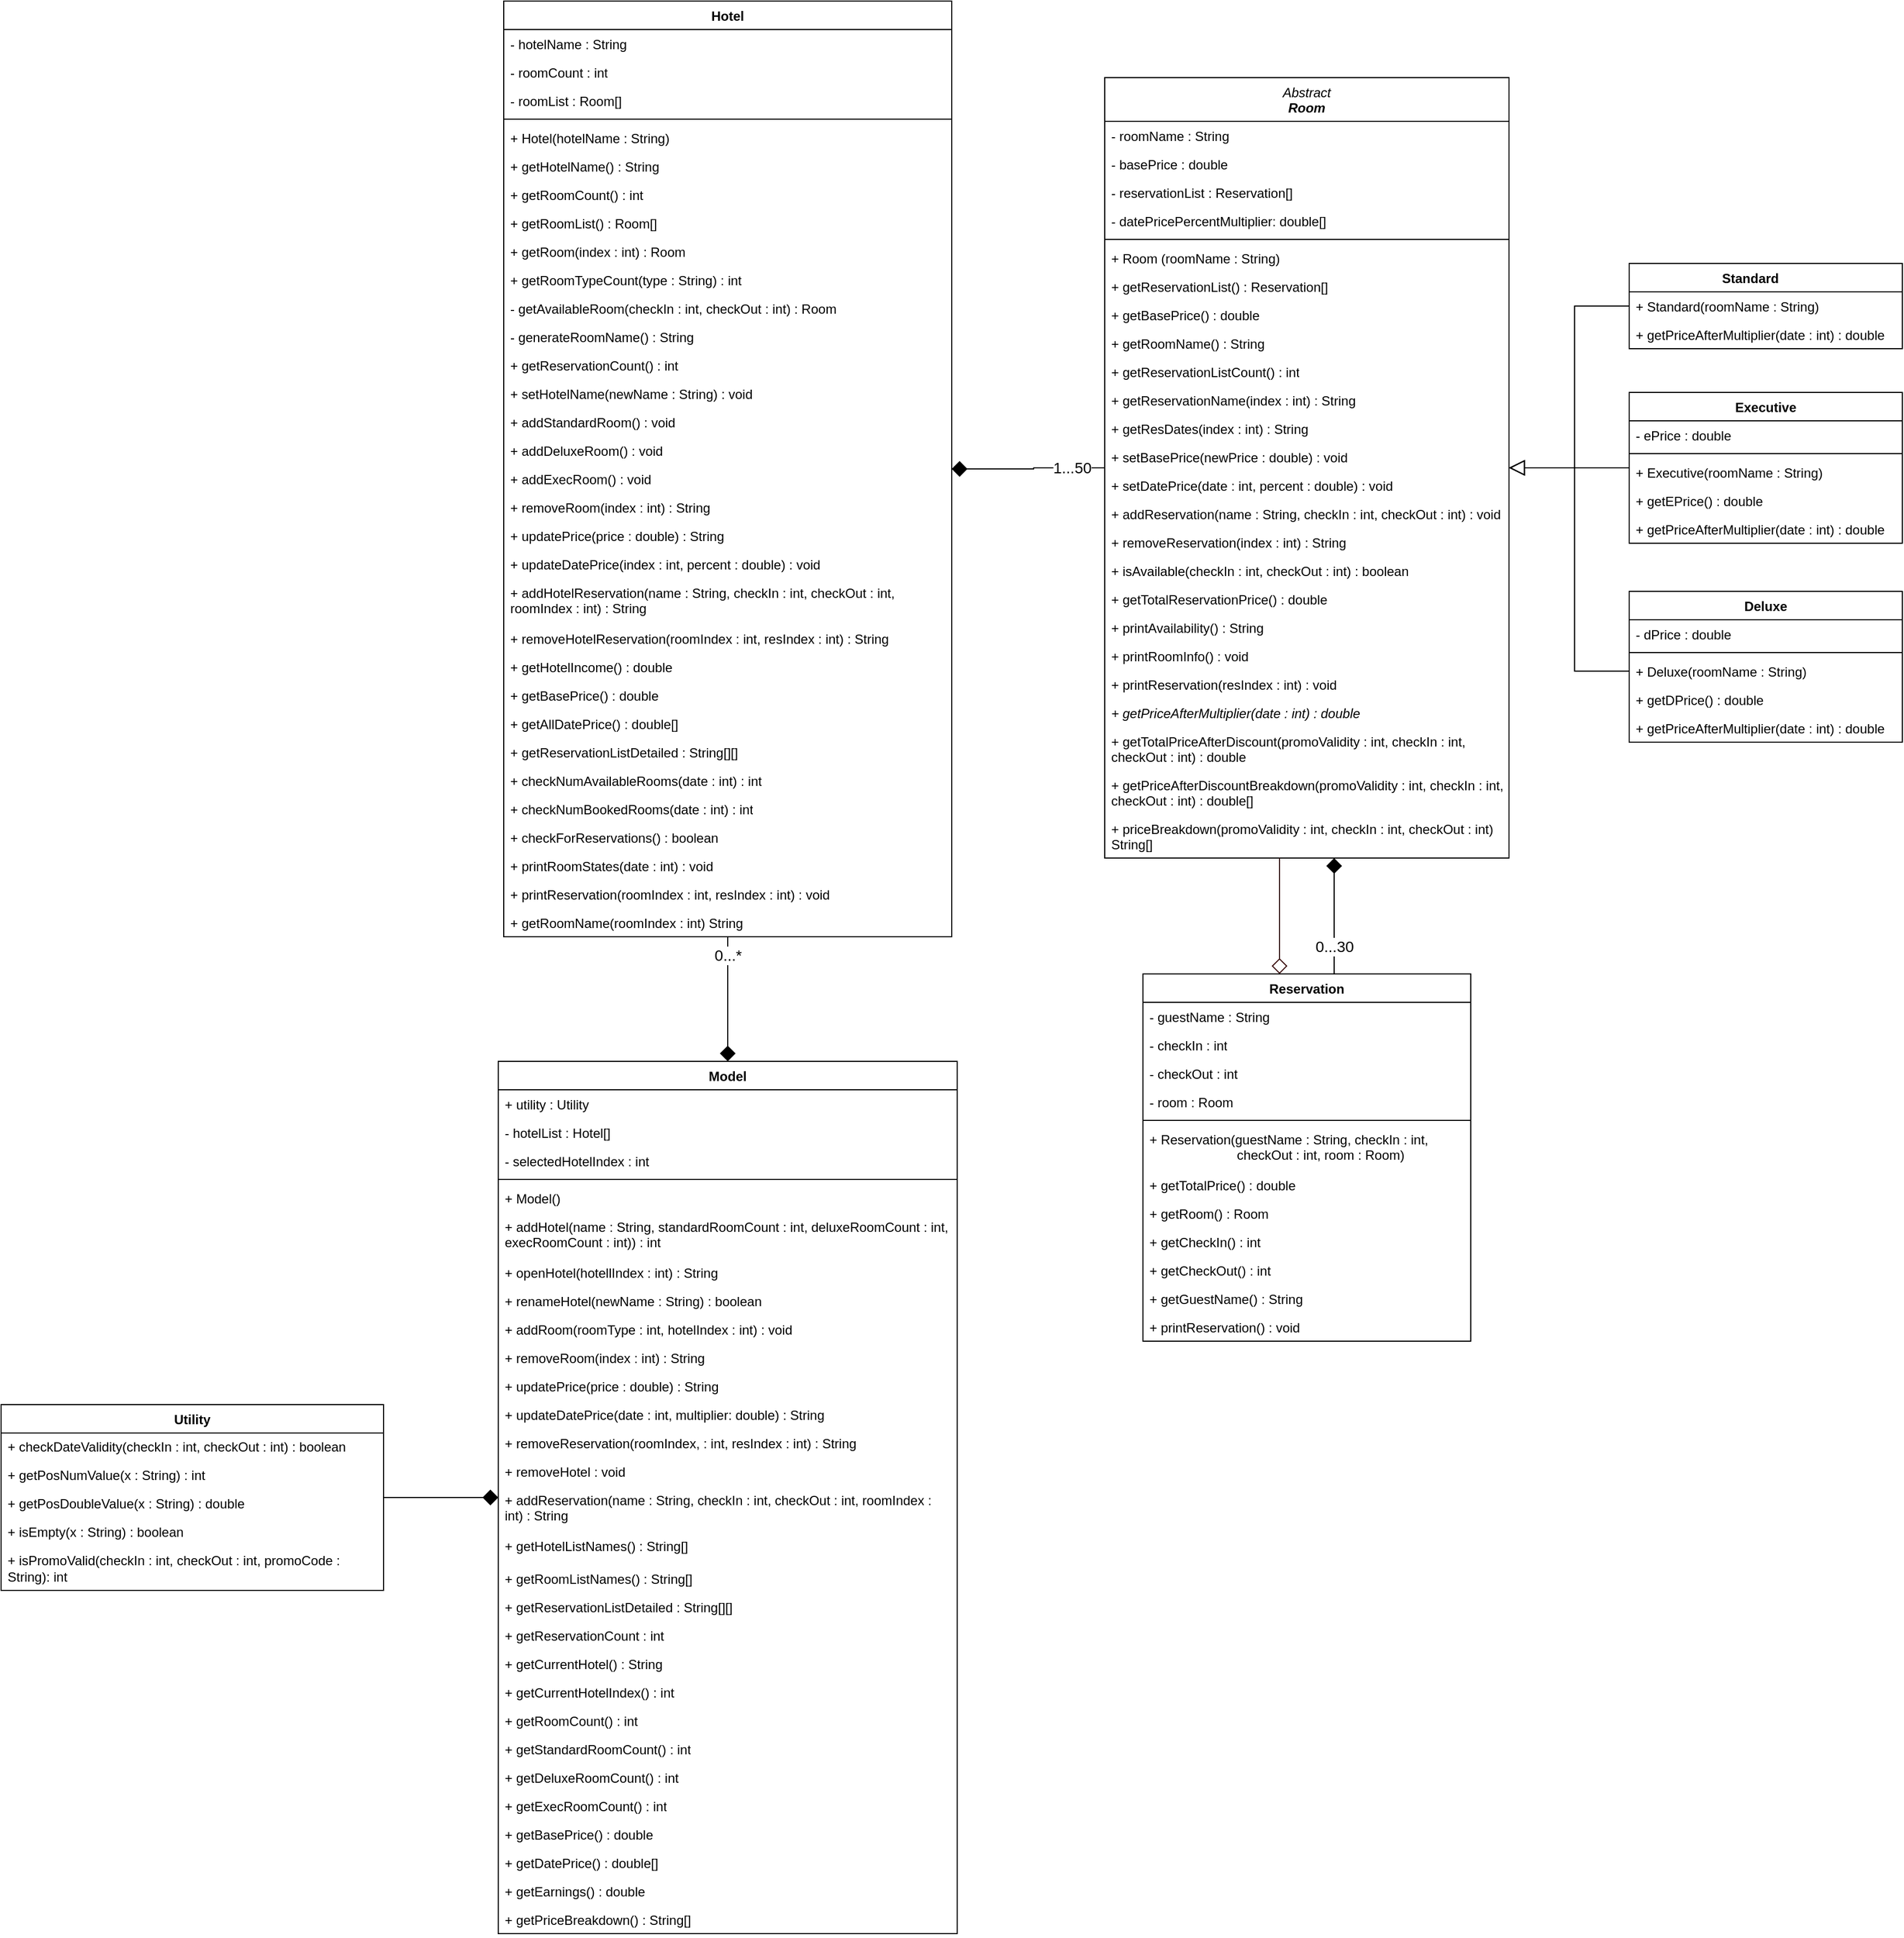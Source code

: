 <mxfile version="22.1.22" type="embed">
  <diagram name="Page-1" id="lG7f22FLk9Xlwk2KeOJr">
    <mxGraphModel dx="1558" dy="1702" grid="1" gridSize="10" guides="1" tooltips="1" connect="1" arrows="1" fold="1" page="1" pageScale="1" pageWidth="850" pageHeight="1100" math="0" shadow="0">
      <root>
        <mxCell id="0" />
        <mxCell id="1" parent="0" />
        <mxCell id="2HBBfhr4wG3bcPm-CY34-5" value="Hotel" style="swimlane;fontStyle=1;align=center;verticalAlign=top;childLayout=stackLayout;horizontal=1;startSize=26;horizontalStack=0;resizeParent=1;resizeParentMax=0;resizeLast=0;collapsible=1;marginBottom=0;whiteSpace=wrap;html=1;" parent="1" vertex="1">
          <mxGeometry x="380" y="-390" width="410" height="856" as="geometry" />
        </mxCell>
        <mxCell id="2HBBfhr4wG3bcPm-CY34-6" value="- hotelName : String" style="text;strokeColor=none;fillColor=none;align=left;verticalAlign=top;spacingLeft=4;spacingRight=4;overflow=hidden;rotatable=0;points=[[0,0.5],[1,0.5]];portConstraint=eastwest;whiteSpace=wrap;html=1;" parent="2HBBfhr4wG3bcPm-CY34-5" vertex="1">
          <mxGeometry y="26" width="410" height="26" as="geometry" />
        </mxCell>
        <mxCell id="2HBBfhr4wG3bcPm-CY34-17" value="- roomCount : int" style="text;strokeColor=none;fillColor=none;align=left;verticalAlign=top;spacingLeft=4;spacingRight=4;overflow=hidden;rotatable=0;points=[[0,0.5],[1,0.5]];portConstraint=eastwest;whiteSpace=wrap;html=1;" parent="2HBBfhr4wG3bcPm-CY34-5" vertex="1">
          <mxGeometry y="52" width="410" height="26" as="geometry" />
        </mxCell>
        <mxCell id="2HBBfhr4wG3bcPm-CY34-18" value="- roomList : Room[]" style="text;strokeColor=none;fillColor=none;align=left;verticalAlign=top;spacingLeft=4;spacingRight=4;overflow=hidden;rotatable=0;points=[[0,0.5],[1,0.5]];portConstraint=eastwest;whiteSpace=wrap;html=1;" parent="2HBBfhr4wG3bcPm-CY34-5" vertex="1">
          <mxGeometry y="78" width="410" height="26" as="geometry" />
        </mxCell>
        <mxCell id="2HBBfhr4wG3bcPm-CY34-7" value="" style="line;strokeWidth=1;fillColor=none;align=left;verticalAlign=middle;spacingTop=-1;spacingLeft=3;spacingRight=3;rotatable=0;labelPosition=right;points=[];portConstraint=eastwest;strokeColor=inherit;" parent="2HBBfhr4wG3bcPm-CY34-5" vertex="1">
          <mxGeometry y="104" width="410" height="8" as="geometry" />
        </mxCell>
        <mxCell id="2HBBfhr4wG3bcPm-CY34-8" value="+ Hotel(hotelName : String)" style="text;strokeColor=none;fillColor=none;align=left;verticalAlign=top;spacingLeft=4;spacingRight=4;overflow=hidden;rotatable=0;points=[[0,0.5],[1,0.5]];portConstraint=eastwest;whiteSpace=wrap;html=1;" parent="2HBBfhr4wG3bcPm-CY34-5" vertex="1">
          <mxGeometry y="112" width="410" height="26" as="geometry" />
        </mxCell>
        <mxCell id="JsJBVK1YsnGQk9IBYKkB-1" value="+ getHotelName() : String" style="text;strokeColor=none;fillColor=none;align=left;verticalAlign=top;spacingLeft=4;spacingRight=4;overflow=hidden;rotatable=0;points=[[0,0.5],[1,0.5]];portConstraint=eastwest;whiteSpace=wrap;html=1;" parent="2HBBfhr4wG3bcPm-CY34-5" vertex="1">
          <mxGeometry y="138" width="410" height="26" as="geometry" />
        </mxCell>
        <mxCell id="JsJBVK1YsnGQk9IBYKkB-2" value="+ getRoomCount() : int" style="text;strokeColor=none;fillColor=none;align=left;verticalAlign=top;spacingLeft=4;spacingRight=4;overflow=hidden;rotatable=0;points=[[0,0.5],[1,0.5]];portConstraint=eastwest;whiteSpace=wrap;html=1;" parent="2HBBfhr4wG3bcPm-CY34-5" vertex="1">
          <mxGeometry y="164" width="410" height="26" as="geometry" />
        </mxCell>
        <mxCell id="2HBBfhr4wG3bcPm-CY34-30" value="+ getRoomList() : Room[]" style="text;strokeColor=none;fillColor=none;align=left;verticalAlign=top;spacingLeft=4;spacingRight=4;overflow=hidden;rotatable=0;points=[[0,0.5],[1,0.5]];portConstraint=eastwest;whiteSpace=wrap;html=1;" parent="2HBBfhr4wG3bcPm-CY34-5" vertex="1">
          <mxGeometry y="190" width="410" height="26" as="geometry" />
        </mxCell>
        <mxCell id="9iPshDuST0ca5J5lt2yr-4" value="+ getRoom(index : int) : Room" style="text;strokeColor=none;fillColor=none;align=left;verticalAlign=top;spacingLeft=4;spacingRight=4;overflow=hidden;rotatable=0;points=[[0,0.5],[1,0.5]];portConstraint=eastwest;whiteSpace=wrap;html=1;" parent="2HBBfhr4wG3bcPm-CY34-5" vertex="1">
          <mxGeometry y="216" width="410" height="26" as="geometry" />
        </mxCell>
        <mxCell id="26" value="+ getRoomTypeCount(type : String) : int" style="text;strokeColor=none;fillColor=none;align=left;verticalAlign=top;spacingLeft=4;spacingRight=4;overflow=hidden;rotatable=0;points=[[0,0.5],[1,0.5]];portConstraint=eastwest;whiteSpace=wrap;html=1;" parent="2HBBfhr4wG3bcPm-CY34-5" vertex="1">
          <mxGeometry y="242" width="410" height="26" as="geometry" />
        </mxCell>
        <mxCell id="2HBBfhr4wG3bcPm-CY34-31" value="- getAvailableRoom(checkIn : int, checkOut : int) : Room" style="text;strokeColor=none;fillColor=none;align=left;verticalAlign=top;spacingLeft=4;spacingRight=4;overflow=hidden;rotatable=0;points=[[0,0.5],[1,0.5]];portConstraint=eastwest;whiteSpace=wrap;html=1;" parent="2HBBfhr4wG3bcPm-CY34-5" vertex="1">
          <mxGeometry y="268" width="410" height="26" as="geometry" />
        </mxCell>
        <mxCell id="2HBBfhr4wG3bcPm-CY34-33" value="- generateRoomName() : String" style="text;strokeColor=none;fillColor=none;align=left;verticalAlign=top;spacingLeft=4;spacingRight=4;overflow=hidden;rotatable=0;points=[[0,0.5],[1,0.5]];portConstraint=eastwest;whiteSpace=wrap;html=1;" parent="2HBBfhr4wG3bcPm-CY34-5" vertex="1">
          <mxGeometry y="294" width="410" height="26" as="geometry" />
        </mxCell>
        <mxCell id="ULJOb6nRtSOMcxx0HXR_-1" value="+ getReservationCount() : int" style="text;strokeColor=none;fillColor=none;align=left;verticalAlign=top;spacingLeft=4;spacingRight=4;overflow=hidden;rotatable=0;points=[[0,0.5],[1,0.5]];portConstraint=eastwest;whiteSpace=wrap;html=1;" parent="2HBBfhr4wG3bcPm-CY34-5" vertex="1">
          <mxGeometry y="320" width="410" height="26" as="geometry" />
        </mxCell>
        <mxCell id="2HBBfhr4wG3bcPm-CY34-32" value="+ setHotelName(newName : String) : void" style="text;strokeColor=none;fillColor=none;align=left;verticalAlign=top;spacingLeft=4;spacingRight=4;overflow=hidden;rotatable=0;points=[[0,0.5],[1,0.5]];portConstraint=eastwest;whiteSpace=wrap;html=1;" parent="2HBBfhr4wG3bcPm-CY34-5" vertex="1">
          <mxGeometry y="346" width="410" height="26" as="geometry" />
        </mxCell>
        <mxCell id="2HBBfhr4wG3bcPm-CY34-34" value="+ addStandardRoom() : void" style="text;strokeColor=none;fillColor=none;align=left;verticalAlign=top;spacingLeft=4;spacingRight=4;overflow=hidden;rotatable=0;points=[[0,0.5],[1,0.5]];portConstraint=eastwest;whiteSpace=wrap;html=1;" parent="2HBBfhr4wG3bcPm-CY34-5" vertex="1">
          <mxGeometry y="372" width="410" height="26" as="geometry" />
        </mxCell>
        <mxCell id="27" value="+ addDeluxeRoom() : void" style="text;strokeColor=none;fillColor=none;align=left;verticalAlign=top;spacingLeft=4;spacingRight=4;overflow=hidden;rotatable=0;points=[[0,0.5],[1,0.5]];portConstraint=eastwest;whiteSpace=wrap;html=1;" parent="2HBBfhr4wG3bcPm-CY34-5" vertex="1">
          <mxGeometry y="398" width="410" height="26" as="geometry" />
        </mxCell>
        <mxCell id="28" value="+ addExecRoom() : void" style="text;strokeColor=none;fillColor=none;align=left;verticalAlign=top;spacingLeft=4;spacingRight=4;overflow=hidden;rotatable=0;points=[[0,0.5],[1,0.5]];portConstraint=eastwest;whiteSpace=wrap;html=1;" parent="2HBBfhr4wG3bcPm-CY34-5" vertex="1">
          <mxGeometry y="424" width="410" height="26" as="geometry" />
        </mxCell>
        <mxCell id="2HBBfhr4wG3bcPm-CY34-35" value="+ removeRoom(index : int) : String" style="text;strokeColor=none;fillColor=none;align=left;verticalAlign=top;spacingLeft=4;spacingRight=4;overflow=hidden;rotatable=0;points=[[0,0.5],[1,0.5]];portConstraint=eastwest;whiteSpace=wrap;html=1;" parent="2HBBfhr4wG3bcPm-CY34-5" vertex="1">
          <mxGeometry y="450" width="410" height="26" as="geometry" />
        </mxCell>
        <mxCell id="lJXXUv9u6FrVgkNnh15e-7" value="+ updatePrice(price : double) : String" style="text;strokeColor=none;fillColor=none;align=left;verticalAlign=top;spacingLeft=4;spacingRight=4;overflow=hidden;rotatable=0;points=[[0,0.5],[1,0.5]];portConstraint=eastwest;whiteSpace=wrap;html=1;" parent="2HBBfhr4wG3bcPm-CY34-5" vertex="1">
          <mxGeometry y="476" width="410" height="26" as="geometry" />
        </mxCell>
        <mxCell id="29" value="+ updateDatePrice(index : int, percent : double) : void" style="text;strokeColor=none;fillColor=none;align=left;verticalAlign=top;spacingLeft=4;spacingRight=4;overflow=hidden;rotatable=0;points=[[0,0.5],[1,0.5]];portConstraint=eastwest;whiteSpace=wrap;html=1;" parent="2HBBfhr4wG3bcPm-CY34-5" vertex="1">
          <mxGeometry y="502" width="410" height="26" as="geometry" />
        </mxCell>
        <mxCell id="Kbfjt-3d8BVzlB8PTGj7-4" value="+ addHotelReservation(name : String, checkIn : int, checkOut : int, roomIndex : int) : String" style="text;strokeColor=none;fillColor=none;align=left;verticalAlign=top;spacingLeft=4;spacingRight=4;overflow=hidden;rotatable=0;points=[[0,0.5],[1,0.5]];portConstraint=eastwest;whiteSpace=wrap;html=1;" parent="2HBBfhr4wG3bcPm-CY34-5" vertex="1">
          <mxGeometry y="528" width="410" height="42" as="geometry" />
        </mxCell>
        <mxCell id="Kbfjt-3d8BVzlB8PTGj7-5" value="+ removeHotelReservation(roomIndex : int, resIndex : int) : String" style="text;strokeColor=none;fillColor=none;align=left;verticalAlign=top;spacingLeft=4;spacingRight=4;overflow=hidden;rotatable=0;points=[[0,0.5],[1,0.5]];portConstraint=eastwest;whiteSpace=wrap;html=1;" parent="2HBBfhr4wG3bcPm-CY34-5" vertex="1">
          <mxGeometry y="570" width="410" height="26" as="geometry" />
        </mxCell>
        <mxCell id="lJXXUv9u6FrVgkNnh15e-8" value="+ getHotelIncome() : double" style="text;strokeColor=none;fillColor=none;align=left;verticalAlign=top;spacingLeft=4;spacingRight=4;overflow=hidden;rotatable=0;points=[[0,0.5],[1,0.5]];portConstraint=eastwest;whiteSpace=wrap;html=1;" parent="2HBBfhr4wG3bcPm-CY34-5" vertex="1">
          <mxGeometry y="596" width="410" height="26" as="geometry" />
        </mxCell>
        <mxCell id="34" value="+ getBasePrice() : double" style="text;strokeColor=none;fillColor=none;align=left;verticalAlign=top;spacingLeft=4;spacingRight=4;overflow=hidden;rotatable=0;points=[[0,0.5],[1,0.5]];portConstraint=eastwest;whiteSpace=wrap;html=1;" parent="2HBBfhr4wG3bcPm-CY34-5" vertex="1">
          <mxGeometry y="622" width="410" height="26" as="geometry" />
        </mxCell>
        <mxCell id="35" value="+ getAllDatePrice() : double[]" style="text;strokeColor=none;fillColor=none;align=left;verticalAlign=top;spacingLeft=4;spacingRight=4;overflow=hidden;rotatable=0;points=[[0,0.5],[1,0.5]];portConstraint=eastwest;whiteSpace=wrap;html=1;" parent="2HBBfhr4wG3bcPm-CY34-5" vertex="1">
          <mxGeometry y="648" width="410" height="26" as="geometry" />
        </mxCell>
        <mxCell id="33" value="+ getReservationListDetailed : String[][]" style="text;strokeColor=none;fillColor=none;align=left;verticalAlign=top;spacingLeft=4;spacingRight=4;overflow=hidden;rotatable=0;points=[[0,0.5],[1,0.5]];portConstraint=eastwest;whiteSpace=wrap;html=1;" parent="2HBBfhr4wG3bcPm-CY34-5" vertex="1">
          <mxGeometry y="674" width="410" height="26" as="geometry" />
        </mxCell>
        <mxCell id="lJXXUv9u6FrVgkNnh15e-9" value="+ checkNumAvailableRooms(date : int) : int" style="text;strokeColor=none;fillColor=none;align=left;verticalAlign=top;spacingLeft=4;spacingRight=4;overflow=hidden;rotatable=0;points=[[0,0.5],[1,0.5]];portConstraint=eastwest;whiteSpace=wrap;html=1;" parent="2HBBfhr4wG3bcPm-CY34-5" vertex="1">
          <mxGeometry y="700" width="410" height="26" as="geometry" />
        </mxCell>
        <mxCell id="lJXXUv9u6FrVgkNnh15e-10" value="+ checkNumBookedRooms(date : int) : int" style="text;strokeColor=none;fillColor=none;align=left;verticalAlign=top;spacingLeft=4;spacingRight=4;overflow=hidden;rotatable=0;points=[[0,0.5],[1,0.5]];portConstraint=eastwest;whiteSpace=wrap;html=1;" parent="2HBBfhr4wG3bcPm-CY34-5" vertex="1">
          <mxGeometry y="726" width="410" height="26" as="geometry" />
        </mxCell>
        <mxCell id="9iPshDuST0ca5J5lt2yr-5" value="+ checkForReservations() : boolean" style="text;strokeColor=none;fillColor=none;align=left;verticalAlign=top;spacingLeft=4;spacingRight=4;overflow=hidden;rotatable=0;points=[[0,0.5],[1,0.5]];portConstraint=eastwest;whiteSpace=wrap;html=1;" parent="2HBBfhr4wG3bcPm-CY34-5" vertex="1">
          <mxGeometry y="752" width="410" height="26" as="geometry" />
        </mxCell>
        <mxCell id="9iPshDuST0ca5J5lt2yr-6" value="+ printRoomStates(date : int) : void" style="text;strokeColor=none;fillColor=none;align=left;verticalAlign=top;spacingLeft=4;spacingRight=4;overflow=hidden;rotatable=0;points=[[0,0.5],[1,0.5]];portConstraint=eastwest;whiteSpace=wrap;html=1;" parent="2HBBfhr4wG3bcPm-CY34-5" vertex="1">
          <mxGeometry y="778" width="410" height="26" as="geometry" />
        </mxCell>
        <mxCell id="9iPshDuST0ca5J5lt2yr-7" value="+ printReservation(roomIndex : int, resIndex : int) : void" style="text;strokeColor=none;fillColor=none;align=left;verticalAlign=top;spacingLeft=4;spacingRight=4;overflow=hidden;rotatable=0;points=[[0,0.5],[1,0.5]];portConstraint=eastwest;whiteSpace=wrap;html=1;" parent="2HBBfhr4wG3bcPm-CY34-5" vertex="1">
          <mxGeometry y="804" width="410" height="26" as="geometry" />
        </mxCell>
        <mxCell id="36" value="+ getRoomName(roomIndex : int) String" style="text;strokeColor=none;fillColor=none;align=left;verticalAlign=top;spacingLeft=4;spacingRight=4;overflow=hidden;rotatable=0;points=[[0,0.5],[1,0.5]];portConstraint=eastwest;whiteSpace=wrap;html=1;" parent="2HBBfhr4wG3bcPm-CY34-5" vertex="1">
          <mxGeometry y="830" width="410" height="26" as="geometry" />
        </mxCell>
        <mxCell id="2HBBfhr4wG3bcPm-CY34-9" value="&lt;i&gt;&lt;span style=&quot;font-weight: normal;&quot;&gt;Abstract&lt;/span&gt;&lt;br&gt;Room&lt;/i&gt;" style="swimlane;fontStyle=1;align=center;verticalAlign=top;childLayout=stackLayout;horizontal=1;startSize=40;horizontalStack=0;resizeParent=1;resizeParentMax=0;resizeLast=0;collapsible=1;marginBottom=0;whiteSpace=wrap;html=1;" parent="1" vertex="1">
          <mxGeometry x="930" y="-320" width="370" height="714" as="geometry" />
        </mxCell>
        <mxCell id="2HBBfhr4wG3bcPm-CY34-10" value="- roomName : String" style="text;strokeColor=none;fillColor=none;align=left;verticalAlign=top;spacingLeft=4;spacingRight=4;overflow=hidden;rotatable=0;points=[[0,0.5],[1,0.5]];portConstraint=eastwest;whiteSpace=wrap;html=1;" parent="2HBBfhr4wG3bcPm-CY34-9" vertex="1">
          <mxGeometry y="40" width="370" height="26" as="geometry" />
        </mxCell>
        <mxCell id="lJXXUv9u6FrVgkNnh15e-1" value="- basePrice : double" style="text;strokeColor=none;fillColor=none;align=left;verticalAlign=top;spacingLeft=4;spacingRight=4;overflow=hidden;rotatable=0;points=[[0,0.5],[1,0.5]];portConstraint=eastwest;whiteSpace=wrap;html=1;" parent="2HBBfhr4wG3bcPm-CY34-9" vertex="1">
          <mxGeometry y="66" width="370" height="26" as="geometry" />
        </mxCell>
        <mxCell id="2HBBfhr4wG3bcPm-CY34-20" value="- reservationList : Reservation[]" style="text;strokeColor=none;fillColor=none;align=left;verticalAlign=top;spacingLeft=4;spacingRight=4;overflow=hidden;rotatable=0;points=[[0,0.5],[1,0.5]];portConstraint=eastwest;whiteSpace=wrap;html=1;" parent="2HBBfhr4wG3bcPm-CY34-9" vertex="1">
          <mxGeometry y="92" width="370" height="26" as="geometry" />
        </mxCell>
        <mxCell id="37" value="- datePricePercentMultiplier: double[]" style="text;strokeColor=none;fillColor=none;align=left;verticalAlign=top;spacingLeft=4;spacingRight=4;overflow=hidden;rotatable=0;points=[[0,0.5],[1,0.5]];portConstraint=eastwest;whiteSpace=wrap;html=1;" parent="2HBBfhr4wG3bcPm-CY34-9" vertex="1">
          <mxGeometry y="118" width="370" height="26" as="geometry" />
        </mxCell>
        <mxCell id="2HBBfhr4wG3bcPm-CY34-11" value="" style="line;strokeWidth=1;fillColor=none;align=left;verticalAlign=middle;spacingTop=-1;spacingLeft=3;spacingRight=3;rotatable=0;labelPosition=right;points=[];portConstraint=eastwest;strokeColor=inherit;" parent="2HBBfhr4wG3bcPm-CY34-9" vertex="1">
          <mxGeometry y="144" width="370" height="8" as="geometry" />
        </mxCell>
        <mxCell id="2HBBfhr4wG3bcPm-CY34-42" value="+ Room (roomName : String)" style="text;strokeColor=none;fillColor=none;align=left;verticalAlign=top;spacingLeft=4;spacingRight=4;overflow=hidden;rotatable=0;points=[[0,0.5],[1,0.5]];portConstraint=eastwest;whiteSpace=wrap;html=1;" parent="2HBBfhr4wG3bcPm-CY34-9" vertex="1">
          <mxGeometry y="152" width="370" height="26" as="geometry" />
        </mxCell>
        <mxCell id="2HBBfhr4wG3bcPm-CY34-12" value="+ getReservationList() : Reservation[]" style="text;strokeColor=none;fillColor=none;align=left;verticalAlign=top;spacingLeft=4;spacingRight=4;overflow=hidden;rotatable=0;points=[[0,0.5],[1,0.5]];portConstraint=eastwest;whiteSpace=wrap;html=1;" parent="2HBBfhr4wG3bcPm-CY34-9" vertex="1">
          <mxGeometry y="178" width="370" height="26" as="geometry" />
        </mxCell>
        <mxCell id="2HBBfhr4wG3bcPm-CY34-41" value="+ getBasePrice() : double" style="text;strokeColor=none;fillColor=none;align=left;verticalAlign=top;spacingLeft=4;spacingRight=4;overflow=hidden;rotatable=0;points=[[0,0.5],[1,0.5]];portConstraint=eastwest;whiteSpace=wrap;html=1;" parent="2HBBfhr4wG3bcPm-CY34-9" vertex="1">
          <mxGeometry y="204" width="370" height="26" as="geometry" />
        </mxCell>
        <mxCell id="2HBBfhr4wG3bcPm-CY34-43" value="+ getRoomName() : String" style="text;strokeColor=none;fillColor=none;align=left;verticalAlign=top;spacingLeft=4;spacingRight=4;overflow=hidden;rotatable=0;points=[[0,0.5],[1,0.5]];portConstraint=eastwest;whiteSpace=wrap;html=1;" parent="2HBBfhr4wG3bcPm-CY34-9" vertex="1">
          <mxGeometry y="230" width="370" height="26" as="geometry" />
        </mxCell>
        <mxCell id="9iPshDuST0ca5J5lt2yr-8" value="+ getReservationListCount() : int" style="text;strokeColor=none;fillColor=none;align=left;verticalAlign=top;spacingLeft=4;spacingRight=4;overflow=hidden;rotatable=0;points=[[0,0.5],[1,0.5]];portConstraint=eastwest;whiteSpace=wrap;html=1;" parent="2HBBfhr4wG3bcPm-CY34-9" vertex="1">
          <mxGeometry y="256" width="370" height="26" as="geometry" />
        </mxCell>
        <mxCell id="38" value="+ getReservationName(index : int) : String" style="text;strokeColor=none;fillColor=none;align=left;verticalAlign=top;spacingLeft=4;spacingRight=4;overflow=hidden;rotatable=0;points=[[0,0.5],[1,0.5]];portConstraint=eastwest;whiteSpace=wrap;html=1;" parent="2HBBfhr4wG3bcPm-CY34-9" vertex="1">
          <mxGeometry y="282" width="370" height="26" as="geometry" />
        </mxCell>
        <mxCell id="39" value="+ getResDates(index : int) : String" style="text;strokeColor=none;fillColor=none;align=left;verticalAlign=top;spacingLeft=4;spacingRight=4;overflow=hidden;rotatable=0;points=[[0,0.5],[1,0.5]];portConstraint=eastwest;whiteSpace=wrap;html=1;" parent="2HBBfhr4wG3bcPm-CY34-9" vertex="1">
          <mxGeometry y="308" width="370" height="26" as="geometry" />
        </mxCell>
        <mxCell id="2HBBfhr4wG3bcPm-CY34-44" value="+ setBasePrice(newPrice : double) : void" style="text;strokeColor=none;fillColor=none;align=left;verticalAlign=top;spacingLeft=4;spacingRight=4;overflow=hidden;rotatable=0;points=[[0,0.5],[1,0.5]];portConstraint=eastwest;whiteSpace=wrap;html=1;" parent="2HBBfhr4wG3bcPm-CY34-9" vertex="1">
          <mxGeometry y="334" width="370" height="26" as="geometry" />
        </mxCell>
        <mxCell id="40" value="+ setDatePrice(date : int, percent : double) : void" style="text;strokeColor=none;fillColor=none;align=left;verticalAlign=top;spacingLeft=4;spacingRight=4;overflow=hidden;rotatable=0;points=[[0,0.5],[1,0.5]];portConstraint=eastwest;whiteSpace=wrap;html=1;" parent="2HBBfhr4wG3bcPm-CY34-9" vertex="1">
          <mxGeometry y="360" width="370" height="26" as="geometry" />
        </mxCell>
        <mxCell id="2HBBfhr4wG3bcPm-CY34-45" value="+ addReservation(name : String, checkIn : int, checkOut : int) : void" style="text;strokeColor=none;fillColor=none;align=left;verticalAlign=top;spacingLeft=4;spacingRight=4;overflow=hidden;rotatable=0;points=[[0,0.5],[1,0.5]];portConstraint=eastwest;whiteSpace=wrap;html=1;" parent="2HBBfhr4wG3bcPm-CY34-9" vertex="1">
          <mxGeometry y="386" width="370" height="26" as="geometry" />
        </mxCell>
        <mxCell id="2HBBfhr4wG3bcPm-CY34-46" value="+ removeReservation(index : int) : String" style="text;strokeColor=none;fillColor=none;align=left;verticalAlign=top;spacingLeft=4;spacingRight=4;overflow=hidden;rotatable=0;points=[[0,0.5],[1,0.5]];portConstraint=eastwest;whiteSpace=wrap;html=1;" parent="2HBBfhr4wG3bcPm-CY34-9" vertex="1">
          <mxGeometry y="412" width="370" height="26" as="geometry" />
        </mxCell>
        <mxCell id="2HBBfhr4wG3bcPm-CY34-47" value="+ isAvailable(checkIn : int, checkOut : int) : boolean" style="text;strokeColor=none;fillColor=none;align=left;verticalAlign=top;spacingLeft=4;spacingRight=4;overflow=hidden;rotatable=0;points=[[0,0.5],[1,0.5]];portConstraint=eastwest;whiteSpace=wrap;html=1;" parent="2HBBfhr4wG3bcPm-CY34-9" vertex="1">
          <mxGeometry y="438" width="370" height="26" as="geometry" />
        </mxCell>
        <mxCell id="lJXXUv9u6FrVgkNnh15e-2" value="+ getTotalReservationPrice() : double" style="text;strokeColor=none;fillColor=none;align=left;verticalAlign=top;spacingLeft=4;spacingRight=4;overflow=hidden;rotatable=0;points=[[0,0.5],[1,0.5]];portConstraint=eastwest;whiteSpace=wrap;html=1;" parent="2HBBfhr4wG3bcPm-CY34-9" vertex="1">
          <mxGeometry y="464" width="370" height="26" as="geometry" />
        </mxCell>
        <mxCell id="lJXXUv9u6FrVgkNnh15e-3" value="+ printAvailability() : String" style="text;strokeColor=none;fillColor=none;align=left;verticalAlign=top;spacingLeft=4;spacingRight=4;overflow=hidden;rotatable=0;points=[[0,0.5],[1,0.5]];portConstraint=eastwest;whiteSpace=wrap;html=1;" parent="2HBBfhr4wG3bcPm-CY34-9" vertex="1">
          <mxGeometry y="490" width="370" height="26" as="geometry" />
        </mxCell>
        <mxCell id="lJXXUv9u6FrVgkNnh15e-4" value="+ printRoomInfo() : void" style="text;strokeColor=none;fillColor=none;align=left;verticalAlign=top;spacingLeft=4;spacingRight=4;overflow=hidden;rotatable=0;points=[[0,0.5],[1,0.5]];portConstraint=eastwest;whiteSpace=wrap;html=1;" parent="2HBBfhr4wG3bcPm-CY34-9" vertex="1">
          <mxGeometry y="516" width="370" height="26" as="geometry" />
        </mxCell>
        <mxCell id="9iPshDuST0ca5J5lt2yr-9" value="+ printReservation(resIndex : int) : void" style="text;strokeColor=none;fillColor=none;align=left;verticalAlign=top;spacingLeft=4;spacingRight=4;overflow=hidden;rotatable=0;points=[[0,0.5],[1,0.5]];portConstraint=eastwest;whiteSpace=wrap;html=1;" parent="2HBBfhr4wG3bcPm-CY34-9" vertex="1">
          <mxGeometry y="542" width="370" height="26" as="geometry" />
        </mxCell>
        <mxCell id="41" value="+ getPriceAfterMultiplier(date : int) : double" style="text;strokeColor=none;fillColor=none;align=left;verticalAlign=top;spacingLeft=4;spacingRight=4;overflow=hidden;rotatable=0;points=[[0,0.5],[1,0.5]];portConstraint=eastwest;whiteSpace=wrap;html=1;fontStyle=2" parent="2HBBfhr4wG3bcPm-CY34-9" vertex="1">
          <mxGeometry y="568" width="370" height="26" as="geometry" />
        </mxCell>
        <mxCell id="42" value="+ getTotalPriceAfterDiscount(promoValidity : int, checkIn : int, checkOut : int) : double" style="text;strokeColor=none;fillColor=none;align=left;verticalAlign=top;spacingLeft=4;spacingRight=4;overflow=hidden;rotatable=0;points=[[0,0.5],[1,0.5]];portConstraint=eastwest;whiteSpace=wrap;html=1;" parent="2HBBfhr4wG3bcPm-CY34-9" vertex="1">
          <mxGeometry y="594" width="370" height="40" as="geometry" />
        </mxCell>
        <mxCell id="43" value="+ getPriceAfterDiscountBreakdown(promoValidity : int, checkIn : int, checkOut : int) : double[]" style="text;strokeColor=none;fillColor=none;align=left;verticalAlign=top;spacingLeft=4;spacingRight=4;overflow=hidden;rotatable=0;points=[[0,0.5],[1,0.5]];portConstraint=eastwest;whiteSpace=wrap;html=1;" parent="2HBBfhr4wG3bcPm-CY34-9" vertex="1">
          <mxGeometry y="634" width="370" height="40" as="geometry" />
        </mxCell>
        <mxCell id="44" value="+ priceBreakdown(promoValidity : int, checkIn : int, checkOut : int) String[]" style="text;strokeColor=none;fillColor=none;align=left;verticalAlign=top;spacingLeft=4;spacingRight=4;overflow=hidden;rotatable=0;points=[[0,0.5],[1,0.5]];portConstraint=eastwest;whiteSpace=wrap;html=1;" parent="2HBBfhr4wG3bcPm-CY34-9" vertex="1">
          <mxGeometry y="674" width="370" height="40" as="geometry" />
        </mxCell>
        <mxCell id="2HBBfhr4wG3bcPm-CY34-13" value="Reservation" style="swimlane;fontStyle=1;align=center;verticalAlign=top;childLayout=stackLayout;horizontal=1;startSize=26;horizontalStack=0;resizeParent=1;resizeParentMax=0;resizeLast=0;collapsible=1;marginBottom=0;whiteSpace=wrap;html=1;" parent="1" vertex="1">
          <mxGeometry x="965" y="500" width="300" height="336" as="geometry" />
        </mxCell>
        <mxCell id="2HBBfhr4wG3bcPm-CY34-14" value="- guestName : String" style="text;strokeColor=none;fillColor=none;align=left;verticalAlign=top;spacingLeft=4;spacingRight=4;overflow=hidden;rotatable=0;points=[[0,0.5],[1,0.5]];portConstraint=eastwest;whiteSpace=wrap;html=1;" parent="2HBBfhr4wG3bcPm-CY34-13" vertex="1">
          <mxGeometry y="26" width="300" height="26" as="geometry" />
        </mxCell>
        <mxCell id="2HBBfhr4wG3bcPm-CY34-21" value="- checkIn : int" style="text;strokeColor=none;fillColor=none;align=left;verticalAlign=top;spacingLeft=4;spacingRight=4;overflow=hidden;rotatable=0;points=[[0,0.5],[1,0.5]];portConstraint=eastwest;whiteSpace=wrap;html=1;" parent="2HBBfhr4wG3bcPm-CY34-13" vertex="1">
          <mxGeometry y="52" width="300" height="26" as="geometry" />
        </mxCell>
        <mxCell id="2HBBfhr4wG3bcPm-CY34-22" value="- checkOut : int" style="text;strokeColor=none;fillColor=none;align=left;verticalAlign=top;spacingLeft=4;spacingRight=4;overflow=hidden;rotatable=0;points=[[0,0.5],[1,0.5]];portConstraint=eastwest;whiteSpace=wrap;html=1;" parent="2HBBfhr4wG3bcPm-CY34-13" vertex="1">
          <mxGeometry y="78" width="300" height="26" as="geometry" />
        </mxCell>
        <mxCell id="2HBBfhr4wG3bcPm-CY34-23" value="- room : Room" style="text;strokeColor=none;fillColor=none;align=left;verticalAlign=top;spacingLeft=4;spacingRight=4;overflow=hidden;rotatable=0;points=[[0,0.5],[1,0.5]];portConstraint=eastwest;whiteSpace=wrap;html=1;" parent="2HBBfhr4wG3bcPm-CY34-13" vertex="1">
          <mxGeometry y="104" width="300" height="26" as="geometry" />
        </mxCell>
        <mxCell id="2HBBfhr4wG3bcPm-CY34-15" value="" style="line;strokeWidth=1;fillColor=none;align=left;verticalAlign=middle;spacingTop=-1;spacingLeft=3;spacingRight=3;rotatable=0;labelPosition=right;points=[];portConstraint=eastwest;strokeColor=inherit;" parent="2HBBfhr4wG3bcPm-CY34-13" vertex="1">
          <mxGeometry y="130" width="300" height="8" as="geometry" />
        </mxCell>
        <mxCell id="2HBBfhr4wG3bcPm-CY34-16" value="+ Reservation(guestName : String, checkIn : int, &lt;span style=&quot;white-space: pre;&quot;&gt;&#x9;&lt;/span&gt;&lt;span style=&quot;white-space: pre;&quot;&gt;&#x9;&lt;span style=&quot;white-space: pre;&quot;&gt;&#x9;&lt;/span&gt;&lt;/span&gt;checkOut : int, room : Room)" style="text;strokeColor=none;fillColor=none;align=left;verticalAlign=top;spacingLeft=4;spacingRight=4;overflow=hidden;rotatable=0;points=[[0,0.5],[1,0.5]];portConstraint=eastwest;whiteSpace=wrap;html=1;" parent="2HBBfhr4wG3bcPm-CY34-13" vertex="1">
          <mxGeometry y="138" width="300" height="42" as="geometry" />
        </mxCell>
        <mxCell id="S9PFbIL8LmcmQ1lV5IXY-3" value="+ getTotalPrice() : double" style="text;strokeColor=none;fillColor=none;align=left;verticalAlign=top;spacingLeft=4;spacingRight=4;overflow=hidden;rotatable=0;points=[[0,0.5],[1,0.5]];portConstraint=eastwest;whiteSpace=wrap;html=1;" parent="2HBBfhr4wG3bcPm-CY34-13" vertex="1">
          <mxGeometry y="180" width="300" height="26" as="geometry" />
        </mxCell>
        <mxCell id="8o3pfLh-mEliqzB-zQhC-16" value="+ getRoom() : Room" style="text;strokeColor=none;fillColor=none;align=left;verticalAlign=top;spacingLeft=4;spacingRight=4;overflow=hidden;rotatable=0;points=[[0,0.5],[1,0.5]];portConstraint=eastwest;whiteSpace=wrap;html=1;" parent="2HBBfhr4wG3bcPm-CY34-13" vertex="1">
          <mxGeometry y="206" width="300" height="26" as="geometry" />
        </mxCell>
        <mxCell id="8o3pfLh-mEliqzB-zQhC-17" value="+ getCheckIn() : int" style="text;strokeColor=none;fillColor=none;align=left;verticalAlign=top;spacingLeft=4;spacingRight=4;overflow=hidden;rotatable=0;points=[[0,0.5],[1,0.5]];portConstraint=eastwest;whiteSpace=wrap;html=1;" parent="2HBBfhr4wG3bcPm-CY34-13" vertex="1">
          <mxGeometry y="232" width="300" height="26" as="geometry" />
        </mxCell>
        <mxCell id="8o3pfLh-mEliqzB-zQhC-18" value="+ getCheckOut() : int" style="text;strokeColor=none;fillColor=none;align=left;verticalAlign=top;spacingLeft=4;spacingRight=4;overflow=hidden;rotatable=0;points=[[0,0.5],[1,0.5]];portConstraint=eastwest;whiteSpace=wrap;html=1;" parent="2HBBfhr4wG3bcPm-CY34-13" vertex="1">
          <mxGeometry y="258" width="300" height="26" as="geometry" />
        </mxCell>
        <mxCell id="8o3pfLh-mEliqzB-zQhC-19" value="+ getGuestName() : String" style="text;strokeColor=none;fillColor=none;align=left;verticalAlign=top;spacingLeft=4;spacingRight=4;overflow=hidden;rotatable=0;points=[[0,0.5],[1,0.5]];portConstraint=eastwest;whiteSpace=wrap;html=1;" parent="2HBBfhr4wG3bcPm-CY34-13" vertex="1">
          <mxGeometry y="284" width="300" height="26" as="geometry" />
        </mxCell>
        <mxCell id="8o3pfLh-mEliqzB-zQhC-20" value="+ printReservation() : void" style="text;strokeColor=none;fillColor=none;align=left;verticalAlign=top;spacingLeft=4;spacingRight=4;overflow=hidden;rotatable=0;points=[[0,0.5],[1,0.5]];portConstraint=eastwest;whiteSpace=wrap;html=1;" parent="2HBBfhr4wG3bcPm-CY34-13" vertex="1">
          <mxGeometry y="310" width="300" height="26" as="geometry" />
        </mxCell>
        <mxCell id="JsJBVK1YsnGQk9IBYKkB-3" value="&lt;b&gt;Utility&lt;/b&gt;" style="swimlane;fontStyle=0;align=center;verticalAlign=top;childLayout=stackLayout;horizontal=1;startSize=26;horizontalStack=0;resizeParent=1;resizeParentMax=0;resizeLast=0;collapsible=0;marginBottom=0;html=1;whiteSpace=wrap;" parent="1" vertex="1">
          <mxGeometry x="-80" y="894" width="350" height="170" as="geometry" />
        </mxCell>
        <mxCell id="8o3pfLh-mEliqzB-zQhC-8" value="+ checkDateValidity(checkIn : int, checkOut : int) : boolean&amp;nbsp;" style="text;html=1;strokeColor=none;fillColor=none;align=left;verticalAlign=middle;spacingLeft=4;spacingRight=4;overflow=hidden;rotatable=0;points=[[0,0.5],[1,0.5]];portConstraint=eastwest;whiteSpace=wrap;" parent="JsJBVK1YsnGQk9IBYKkB-3" vertex="1">
          <mxGeometry y="26" width="350" height="26" as="geometry" />
        </mxCell>
        <mxCell id="22" value="+ getPosNumValue(x : String) : int" style="text;html=1;strokeColor=none;fillColor=none;align=left;verticalAlign=middle;spacingLeft=4;spacingRight=4;overflow=hidden;rotatable=0;points=[[0,0.5],[1,0.5]];portConstraint=eastwest;whiteSpace=wrap;" parent="JsJBVK1YsnGQk9IBYKkB-3" vertex="1">
          <mxGeometry y="52" width="350" height="26" as="geometry" />
        </mxCell>
        <mxCell id="23" value="+ getPosDoubleValue(x : String) : double" style="text;html=1;strokeColor=none;fillColor=none;align=left;verticalAlign=middle;spacingLeft=4;spacingRight=4;overflow=hidden;rotatable=0;points=[[0,0.5],[1,0.5]];portConstraint=eastwest;whiteSpace=wrap;" parent="JsJBVK1YsnGQk9IBYKkB-3" vertex="1">
          <mxGeometry y="78" width="350" height="26" as="geometry" />
        </mxCell>
        <mxCell id="24" value="+ isEmpty(x : String) : boolean" style="text;html=1;strokeColor=none;fillColor=none;align=left;verticalAlign=middle;spacingLeft=4;spacingRight=4;overflow=hidden;rotatable=0;points=[[0,0.5],[1,0.5]];portConstraint=eastwest;whiteSpace=wrap;" parent="JsJBVK1YsnGQk9IBYKkB-3" vertex="1">
          <mxGeometry y="104" width="350" height="26" as="geometry" />
        </mxCell>
        <mxCell id="25" value="+ isPromoValid(checkIn : int, checkOut : int, promoCode : String): int" style="text;html=1;strokeColor=none;fillColor=none;align=left;verticalAlign=middle;spacingLeft=4;spacingRight=4;overflow=hidden;rotatable=0;points=[[0,0.5],[1,0.5]];portConstraint=eastwest;whiteSpace=wrap;" parent="JsJBVK1YsnGQk9IBYKkB-3" vertex="1">
          <mxGeometry y="130" width="350" height="40" as="geometry" />
        </mxCell>
        <mxCell id="Is82zkHZUSNuhWqRM_Zz-1" value="Model" style="swimlane;fontStyle=1;align=center;verticalAlign=top;childLayout=stackLayout;horizontal=1;startSize=26;horizontalStack=0;resizeParent=1;resizeParentMax=0;resizeLast=0;collapsible=1;marginBottom=0;whiteSpace=wrap;html=1;" parent="1" vertex="1">
          <mxGeometry x="375" y="580" width="420" height="798" as="geometry" />
        </mxCell>
        <mxCell id="S9PFbIL8LmcmQ1lV5IXY-1" value="+ utility : Utility" style="text;strokeColor=none;fillColor=none;align=left;verticalAlign=top;spacingLeft=4;spacingRight=4;overflow=hidden;rotatable=0;points=[[0,0.5],[1,0.5]];portConstraint=eastwest;whiteSpace=wrap;html=1;" parent="Is82zkHZUSNuhWqRM_Zz-1" vertex="1">
          <mxGeometry y="26" width="420" height="26" as="geometry" />
        </mxCell>
        <mxCell id="Is82zkHZUSNuhWqRM_Zz-2" value="- hotelList : Hotel[]" style="text;strokeColor=none;fillColor=none;align=left;verticalAlign=top;spacingLeft=4;spacingRight=4;overflow=hidden;rotatable=0;points=[[0,0.5],[1,0.5]];portConstraint=eastwest;whiteSpace=wrap;html=1;" parent="Is82zkHZUSNuhWqRM_Zz-1" vertex="1">
          <mxGeometry y="52" width="420" height="26" as="geometry" />
        </mxCell>
        <mxCell id="5" value="- selectedHotelIndex : int" style="text;strokeColor=none;fillColor=none;align=left;verticalAlign=top;spacingLeft=4;spacingRight=4;overflow=hidden;rotatable=0;points=[[0,0.5],[1,0.5]];portConstraint=eastwest;whiteSpace=wrap;html=1;" parent="Is82zkHZUSNuhWqRM_Zz-1" vertex="1">
          <mxGeometry y="78" width="420" height="26" as="geometry" />
        </mxCell>
        <mxCell id="Is82zkHZUSNuhWqRM_Zz-17" value="" style="line;strokeWidth=1;fillColor=none;align=left;verticalAlign=middle;spacingTop=-1;spacingLeft=3;spacingRight=3;rotatable=0;labelPosition=right;points=[];portConstraint=eastwest;strokeColor=inherit;" parent="Is82zkHZUSNuhWqRM_Zz-1" vertex="1">
          <mxGeometry y="104" width="420" height="8" as="geometry" />
        </mxCell>
        <mxCell id="Is82zkHZUSNuhWqRM_Zz-16" value="+ Model()" style="text;strokeColor=none;fillColor=none;align=left;verticalAlign=top;spacingLeft=4;spacingRight=4;overflow=hidden;rotatable=0;points=[[0,0.5],[1,0.5]];portConstraint=eastwest;whiteSpace=wrap;html=1;" parent="Is82zkHZUSNuhWqRM_Zz-1" vertex="1">
          <mxGeometry y="112" width="420" height="26" as="geometry" />
        </mxCell>
        <mxCell id="Is82zkHZUSNuhWqRM_Zz-6" value="+ addHotel(name : String, standardRoomCount : int, deluxeRoomCount : int, execRoomCount : int)) : int" style="text;strokeColor=none;fillColor=none;align=left;verticalAlign=top;spacingLeft=4;spacingRight=4;overflow=hidden;rotatable=0;points=[[0,0.5],[1,0.5]];portConstraint=eastwest;whiteSpace=wrap;html=1;" parent="Is82zkHZUSNuhWqRM_Zz-1" vertex="1">
          <mxGeometry y="138" width="420" height="42" as="geometry" />
        </mxCell>
        <mxCell id="2" value="+ openHotel(hotellIndex : int) : String" style="text;strokeColor=none;fillColor=none;align=left;verticalAlign=top;spacingLeft=4;spacingRight=4;overflow=hidden;rotatable=0;points=[[0,0.5],[1,0.5]];portConstraint=eastwest;whiteSpace=wrap;html=1;" parent="Is82zkHZUSNuhWqRM_Zz-1" vertex="1">
          <mxGeometry y="180" width="420" height="26" as="geometry" />
        </mxCell>
        <mxCell id="Is82zkHZUSNuhWqRM_Zz-7" value="+ renameHotel(newName : String) : boolean" style="text;strokeColor=none;fillColor=none;align=left;verticalAlign=top;spacingLeft=4;spacingRight=4;overflow=hidden;rotatable=0;points=[[0,0.5],[1,0.5]];portConstraint=eastwest;whiteSpace=wrap;html=1;" parent="Is82zkHZUSNuhWqRM_Zz-1" vertex="1">
          <mxGeometry y="206" width="420" height="26" as="geometry" />
        </mxCell>
        <mxCell id="Is82zkHZUSNuhWqRM_Zz-8" value="+ addRoom(roomType : int, hotelIndex : int) : void" style="text;strokeColor=none;fillColor=none;align=left;verticalAlign=top;spacingLeft=4;spacingRight=4;overflow=hidden;rotatable=0;points=[[0,0.5],[1,0.5]];portConstraint=eastwest;whiteSpace=wrap;html=1;" parent="Is82zkHZUSNuhWqRM_Zz-1" vertex="1">
          <mxGeometry y="232" width="420" height="26" as="geometry" />
        </mxCell>
        <mxCell id="Is82zkHZUSNuhWqRM_Zz-9" value="+ removeRoom(index : int) : String" style="text;strokeColor=none;fillColor=none;align=left;verticalAlign=top;spacingLeft=4;spacingRight=4;overflow=hidden;rotatable=0;points=[[0,0.5],[1,0.5]];portConstraint=eastwest;whiteSpace=wrap;html=1;" parent="Is82zkHZUSNuhWqRM_Zz-1" vertex="1">
          <mxGeometry y="258" width="420" height="26" as="geometry" />
        </mxCell>
        <mxCell id="Is82zkHZUSNuhWqRM_Zz-10" value="+ updatePrice(price : double) : String" style="text;strokeColor=none;fillColor=none;align=left;verticalAlign=top;spacingLeft=4;spacingRight=4;overflow=hidden;rotatable=0;points=[[0,0.5],[1,0.5]];portConstraint=eastwest;whiteSpace=wrap;html=1;" parent="Is82zkHZUSNuhWqRM_Zz-1" vertex="1">
          <mxGeometry y="284" width="420" height="26" as="geometry" />
        </mxCell>
        <mxCell id="3" value="+ updateDatePrice(date : int, multiplier: double) : String" style="text;strokeColor=none;fillColor=none;align=left;verticalAlign=top;spacingLeft=4;spacingRight=4;overflow=hidden;rotatable=0;points=[[0,0.5],[1,0.5]];portConstraint=eastwest;whiteSpace=wrap;html=1;" parent="Is82zkHZUSNuhWqRM_Zz-1" vertex="1">
          <mxGeometry y="310" width="420" height="26" as="geometry" />
        </mxCell>
        <mxCell id="4" value="+ removeReservation(roomIndex, : int, resIndex : int) : String" style="text;strokeColor=none;fillColor=none;align=left;verticalAlign=top;spacingLeft=4;spacingRight=4;overflow=hidden;rotatable=0;points=[[0,0.5],[1,0.5]];portConstraint=eastwest;whiteSpace=wrap;html=1;" parent="Is82zkHZUSNuhWqRM_Zz-1" vertex="1">
          <mxGeometry y="336" width="420" height="26" as="geometry" />
        </mxCell>
        <mxCell id="Is82zkHZUSNuhWqRM_Zz-11" value="+ removeHotel : void" style="text;strokeColor=none;fillColor=none;align=left;verticalAlign=top;spacingLeft=4;spacingRight=4;overflow=hidden;rotatable=0;points=[[0,0.5],[1,0.5]];portConstraint=eastwest;whiteSpace=wrap;html=1;" parent="Is82zkHZUSNuhWqRM_Zz-1" vertex="1">
          <mxGeometry y="362" width="420" height="26" as="geometry" />
        </mxCell>
        <mxCell id="6" value="+ addReservation(name : String, checkIn : int, checkOut : int, roomIndex : int) : String" style="text;strokeColor=none;fillColor=none;align=left;verticalAlign=top;spacingLeft=4;spacingRight=4;overflow=hidden;rotatable=0;points=[[0,0.5],[1,0.5]];portConstraint=eastwest;whiteSpace=wrap;html=1;" parent="Is82zkHZUSNuhWqRM_Zz-1" vertex="1">
          <mxGeometry y="388" width="420" height="42" as="geometry" />
        </mxCell>
        <mxCell id="7" value="+ getHotelListNames() : String[]" style="text;strokeColor=none;fillColor=none;align=left;verticalAlign=top;spacingLeft=4;spacingRight=4;overflow=hidden;rotatable=0;points=[[0,0.5],[1,0.5]];portConstraint=eastwest;whiteSpace=wrap;html=1;" parent="Is82zkHZUSNuhWqRM_Zz-1" vertex="1">
          <mxGeometry y="430" width="420" height="30" as="geometry" />
        </mxCell>
        <mxCell id="9" value="+ getRoomListNames() : String[]" style="text;strokeColor=none;fillColor=none;align=left;verticalAlign=top;spacingLeft=4;spacingRight=4;overflow=hidden;rotatable=0;points=[[0,0.5],[1,0.5]];portConstraint=eastwest;whiteSpace=wrap;html=1;" parent="Is82zkHZUSNuhWqRM_Zz-1" vertex="1">
          <mxGeometry y="460" width="420" height="26" as="geometry" />
        </mxCell>
        <mxCell id="10" value="+ getReservationListDetailed : String[][]" style="text;strokeColor=none;fillColor=none;align=left;verticalAlign=top;spacingLeft=4;spacingRight=4;overflow=hidden;rotatable=0;points=[[0,0.5],[1,0.5]];portConstraint=eastwest;whiteSpace=wrap;html=1;" parent="Is82zkHZUSNuhWqRM_Zz-1" vertex="1">
          <mxGeometry y="486" width="420" height="26" as="geometry" />
        </mxCell>
        <mxCell id="11" value="+ getReservationCount : int" style="text;strokeColor=none;fillColor=none;align=left;verticalAlign=top;spacingLeft=4;spacingRight=4;overflow=hidden;rotatable=0;points=[[0,0.5],[1,0.5]];portConstraint=eastwest;whiteSpace=wrap;html=1;" parent="Is82zkHZUSNuhWqRM_Zz-1" vertex="1">
          <mxGeometry y="512" width="420" height="26" as="geometry" />
        </mxCell>
        <mxCell id="12" value="+ getCurrentHotel() : String" style="text;strokeColor=none;fillColor=none;align=left;verticalAlign=top;spacingLeft=4;spacingRight=4;overflow=hidden;rotatable=0;points=[[0,0.5],[1,0.5]];portConstraint=eastwest;whiteSpace=wrap;html=1;" parent="Is82zkHZUSNuhWqRM_Zz-1" vertex="1">
          <mxGeometry y="538" width="420" height="26" as="geometry" />
        </mxCell>
        <mxCell id="13" value="+ getCurrentHotelIndex() : int" style="text;strokeColor=none;fillColor=none;align=left;verticalAlign=top;spacingLeft=4;spacingRight=4;overflow=hidden;rotatable=0;points=[[0,0.5],[1,0.5]];portConstraint=eastwest;whiteSpace=wrap;html=1;" parent="Is82zkHZUSNuhWqRM_Zz-1" vertex="1">
          <mxGeometry y="564" width="420" height="26" as="geometry" />
        </mxCell>
        <mxCell id="14" value="+ getRoomCount() : int" style="text;strokeColor=none;fillColor=none;align=left;verticalAlign=top;spacingLeft=4;spacingRight=4;overflow=hidden;rotatable=0;points=[[0,0.5],[1,0.5]];portConstraint=eastwest;whiteSpace=wrap;html=1;" parent="Is82zkHZUSNuhWqRM_Zz-1" vertex="1">
          <mxGeometry y="590" width="420" height="26" as="geometry" />
        </mxCell>
        <mxCell id="15" value="+ getStandardRoomCount() : int" style="text;strokeColor=none;fillColor=none;align=left;verticalAlign=top;spacingLeft=4;spacingRight=4;overflow=hidden;rotatable=0;points=[[0,0.5],[1,0.5]];portConstraint=eastwest;whiteSpace=wrap;html=1;" parent="Is82zkHZUSNuhWqRM_Zz-1" vertex="1">
          <mxGeometry y="616" width="420" height="26" as="geometry" />
        </mxCell>
        <mxCell id="16" value="+ getDeluxeRoomCount() : int" style="text;strokeColor=none;fillColor=none;align=left;verticalAlign=top;spacingLeft=4;spacingRight=4;overflow=hidden;rotatable=0;points=[[0,0.5],[1,0.5]];portConstraint=eastwest;whiteSpace=wrap;html=1;" parent="Is82zkHZUSNuhWqRM_Zz-1" vertex="1">
          <mxGeometry y="642" width="420" height="26" as="geometry" />
        </mxCell>
        <mxCell id="17" value="+ getExecRoomCount() : int" style="text;strokeColor=none;fillColor=none;align=left;verticalAlign=top;spacingLeft=4;spacingRight=4;overflow=hidden;rotatable=0;points=[[0,0.5],[1,0.5]];portConstraint=eastwest;whiteSpace=wrap;html=1;" parent="Is82zkHZUSNuhWqRM_Zz-1" vertex="1">
          <mxGeometry y="668" width="420" height="26" as="geometry" />
        </mxCell>
        <mxCell id="18" value="+ getBasePrice() : double" style="text;strokeColor=none;fillColor=none;align=left;verticalAlign=top;spacingLeft=4;spacingRight=4;overflow=hidden;rotatable=0;points=[[0,0.5],[1,0.5]];portConstraint=eastwest;whiteSpace=wrap;html=1;" parent="Is82zkHZUSNuhWqRM_Zz-1" vertex="1">
          <mxGeometry y="694" width="420" height="26" as="geometry" />
        </mxCell>
        <mxCell id="19" value="+ getDatePrice() : double[]" style="text;strokeColor=none;fillColor=none;align=left;verticalAlign=top;spacingLeft=4;spacingRight=4;overflow=hidden;rotatable=0;points=[[0,0.5],[1,0.5]];portConstraint=eastwest;whiteSpace=wrap;html=1;" parent="Is82zkHZUSNuhWqRM_Zz-1" vertex="1">
          <mxGeometry y="720" width="420" height="26" as="geometry" />
        </mxCell>
        <mxCell id="20" value="+ getEarnings() : double" style="text;strokeColor=none;fillColor=none;align=left;verticalAlign=top;spacingLeft=4;spacingRight=4;overflow=hidden;rotatable=0;points=[[0,0.5],[1,0.5]];portConstraint=eastwest;whiteSpace=wrap;html=1;" parent="Is82zkHZUSNuhWqRM_Zz-1" vertex="1">
          <mxGeometry y="746" width="420" height="26" as="geometry" />
        </mxCell>
        <mxCell id="21" value="+ getPriceBreakdown() : String[]" style="text;strokeColor=none;fillColor=none;align=left;verticalAlign=top;spacingLeft=4;spacingRight=4;overflow=hidden;rotatable=0;points=[[0,0.5],[1,0.5]];portConstraint=eastwest;whiteSpace=wrap;html=1;" parent="Is82zkHZUSNuhWqRM_Zz-1" vertex="1">
          <mxGeometry y="772" width="420" height="26" as="geometry" />
        </mxCell>
        <mxCell id="S9PFbIL8LmcmQ1lV5IXY-18" style="edgeStyle=orthogonalEdgeStyle;rounded=0;orthogonalLoop=1;jettySize=auto;html=1;endSize=12;endArrow=diamond;endFill=1;" parent="1" source="JsJBVK1YsnGQk9IBYKkB-3" target="Is82zkHZUSNuhWqRM_Zz-1" edge="1">
          <mxGeometry relative="1" as="geometry">
            <mxPoint x="340" y="550" as="sourcePoint" />
            <mxPoint x="110" y="267" as="targetPoint" />
          </mxGeometry>
        </mxCell>
        <mxCell id="S9PFbIL8LmcmQ1lV5IXY-23" style="edgeStyle=orthogonalEdgeStyle;rounded=0;orthogonalLoop=1;jettySize=auto;html=1;endSize=12;endArrow=diamond;endFill=1;" parent="1" source="2HBBfhr4wG3bcPm-CY34-5" target="Is82zkHZUSNuhWqRM_Zz-1" edge="1">
          <mxGeometry relative="1" as="geometry">
            <mxPoint x="540" y="590" as="sourcePoint" />
            <mxPoint x="530" y="470" as="targetPoint" />
            <Array as="points" />
          </mxGeometry>
        </mxCell>
        <mxCell id="S9PFbIL8LmcmQ1lV5IXY-34" value="0...*" style="edgeLabel;html=1;align=center;verticalAlign=middle;resizable=0;points=[];fontSize=14;" parent="S9PFbIL8LmcmQ1lV5IXY-23" connectable="0" vertex="1">
          <mxGeometry x="-0.85" y="2" relative="1" as="geometry">
            <mxPoint x="-2" y="8" as="offset" />
          </mxGeometry>
        </mxCell>
        <mxCell id="S9PFbIL8LmcmQ1lV5IXY-27" style="edgeStyle=orthogonalEdgeStyle;rounded=0;orthogonalLoop=1;jettySize=auto;html=1;endSize=12;endArrow=diamond;endFill=0;fillColor=#f8cecc;strokeColor=#330000;" parent="1" source="2HBBfhr4wG3bcPm-CY34-9" target="2HBBfhr4wG3bcPm-CY34-13" edge="1">
          <mxGeometry relative="1" as="geometry">
            <mxPoint x="570" y="268" as="sourcePoint" />
            <mxPoint x="1102" y="110" as="targetPoint" />
            <Array as="points">
              <mxPoint x="1090" y="470" />
              <mxPoint x="1090" y="470" />
            </Array>
          </mxGeometry>
        </mxCell>
        <mxCell id="S9PFbIL8LmcmQ1lV5IXY-28" style="edgeStyle=orthogonalEdgeStyle;rounded=0;orthogonalLoop=1;jettySize=auto;html=1;endSize=12;endArrow=diamond;endFill=1;" parent="1" source="2HBBfhr4wG3bcPm-CY34-13" target="2HBBfhr4wG3bcPm-CY34-9" edge="1">
          <mxGeometry relative="1" as="geometry">
            <mxPoint x="1130" y="470" as="sourcePoint" />
            <mxPoint x="1060" y="170" as="targetPoint" />
            <Array as="points">
              <mxPoint x="1140" y="410" />
              <mxPoint x="1140" y="410" />
            </Array>
          </mxGeometry>
        </mxCell>
        <mxCell id="S9PFbIL8LmcmQ1lV5IXY-35" value="0...30" style="edgeLabel;html=1;align=center;verticalAlign=middle;resizable=0;points=[];fontSize=14;" parent="S9PFbIL8LmcmQ1lV5IXY-28" connectable="0" vertex="1">
          <mxGeometry x="-0.561" relative="1" as="geometry">
            <mxPoint y="-2" as="offset" />
          </mxGeometry>
        </mxCell>
        <mxCell id="S9PFbIL8LmcmQ1lV5IXY-29" style="edgeStyle=orthogonalEdgeStyle;rounded=0;orthogonalLoop=1;jettySize=auto;html=1;endSize=12;endArrow=diamond;endFill=1;" parent="1" source="2HBBfhr4wG3bcPm-CY34-9" target="2HBBfhr4wG3bcPm-CY34-5" edge="1">
          <mxGeometry relative="1" as="geometry">
            <mxPoint x="1085" y="510" as="sourcePoint" />
            <mxPoint x="1085" y="428" as="targetPoint" />
            <Array as="points" />
          </mxGeometry>
        </mxCell>
        <mxCell id="S9PFbIL8LmcmQ1lV5IXY-33" value="1...50" style="edgeLabel;html=1;align=center;verticalAlign=middle;resizable=0;points=[];fontSize=14;" parent="S9PFbIL8LmcmQ1lV5IXY-29" connectable="0" vertex="1">
          <mxGeometry x="-0.815" y="2" relative="1" as="geometry">
            <mxPoint x="-17" y="-2" as="offset" />
          </mxGeometry>
        </mxCell>
        <mxCell id="63" style="edgeStyle=orthogonalEdgeStyle;rounded=0;orthogonalLoop=1;jettySize=auto;html=1;endArrow=block;endFill=0;endSize=12;" edge="1" parent="1" source="45" target="2HBBfhr4wG3bcPm-CY34-9">
          <mxGeometry relative="1" as="geometry" />
        </mxCell>
        <mxCell id="45" value="Standard&lt;span style=&quot;white-space: pre;&quot;&gt;&#x9;&lt;/span&gt;" style="swimlane;fontStyle=1;align=center;verticalAlign=top;childLayout=stackLayout;horizontal=1;startSize=26;horizontalStack=0;resizeParent=1;resizeParentMax=0;resizeLast=0;collapsible=1;marginBottom=0;whiteSpace=wrap;html=1;" vertex="1" parent="1">
          <mxGeometry x="1410" y="-150" width="250" height="78" as="geometry" />
        </mxCell>
        <mxCell id="48" value="+ Standard(roomName : String)" style="text;strokeColor=none;fillColor=none;align=left;verticalAlign=top;spacingLeft=4;spacingRight=4;overflow=hidden;rotatable=0;points=[[0,0.5],[1,0.5]];portConstraint=eastwest;whiteSpace=wrap;html=1;" vertex="1" parent="45">
          <mxGeometry y="26" width="250" height="26" as="geometry" />
        </mxCell>
        <mxCell id="49" value="+ getPriceAfterMultiplier(date : int) : double" style="text;strokeColor=none;fillColor=none;align=left;verticalAlign=top;spacingLeft=4;spacingRight=4;overflow=hidden;rotatable=0;points=[[0,0.5],[1,0.5]];portConstraint=eastwest;whiteSpace=wrap;html=1;" vertex="1" parent="45">
          <mxGeometry y="52" width="250" height="26" as="geometry" />
        </mxCell>
        <mxCell id="62" style="edgeStyle=orthogonalEdgeStyle;rounded=0;orthogonalLoop=1;jettySize=auto;html=1;endArrow=block;endFill=0;endSize=12;" edge="1" parent="1" source="50" target="2HBBfhr4wG3bcPm-CY34-9">
          <mxGeometry relative="1" as="geometry" />
        </mxCell>
        <mxCell id="50" value="Executive" style="swimlane;fontStyle=1;align=center;verticalAlign=top;childLayout=stackLayout;horizontal=1;startSize=26;horizontalStack=0;resizeParent=1;resizeParentMax=0;resizeLast=0;collapsible=1;marginBottom=0;whiteSpace=wrap;html=1;" vertex="1" parent="1">
          <mxGeometry x="1410" y="-32" width="250" height="138" as="geometry" />
        </mxCell>
        <mxCell id="51" value="- ePrice : double" style="text;strokeColor=none;fillColor=none;align=left;verticalAlign=top;spacingLeft=4;spacingRight=4;overflow=hidden;rotatable=0;points=[[0,0.5],[1,0.5]];portConstraint=eastwest;whiteSpace=wrap;html=1;" vertex="1" parent="50">
          <mxGeometry y="26" width="250" height="26" as="geometry" />
        </mxCell>
        <mxCell id="52" value="" style="line;strokeWidth=1;fillColor=none;align=left;verticalAlign=middle;spacingTop=-1;spacingLeft=3;spacingRight=3;rotatable=0;labelPosition=right;points=[];portConstraint=eastwest;strokeColor=inherit;" vertex="1" parent="50">
          <mxGeometry y="52" width="250" height="8" as="geometry" />
        </mxCell>
        <mxCell id="53" value="+ Executive(roomName : String)" style="text;strokeColor=none;fillColor=none;align=left;verticalAlign=top;spacingLeft=4;spacingRight=4;overflow=hidden;rotatable=0;points=[[0,0.5],[1,0.5]];portConstraint=eastwest;whiteSpace=wrap;html=1;" vertex="1" parent="50">
          <mxGeometry y="60" width="250" height="26" as="geometry" />
        </mxCell>
        <mxCell id="54" value="+ getEPrice() : double" style="text;strokeColor=none;fillColor=none;align=left;verticalAlign=top;spacingLeft=4;spacingRight=4;overflow=hidden;rotatable=0;points=[[0,0.5],[1,0.5]];portConstraint=eastwest;whiteSpace=wrap;html=1;" vertex="1" parent="50">
          <mxGeometry y="86" width="250" height="26" as="geometry" />
        </mxCell>
        <mxCell id="55" value="+ getPriceAfterMultiplier(date : int) : double" style="text;strokeColor=none;fillColor=none;align=left;verticalAlign=top;spacingLeft=4;spacingRight=4;overflow=hidden;rotatable=0;points=[[0,0.5],[1,0.5]];portConstraint=eastwest;whiteSpace=wrap;html=1;" vertex="1" parent="50">
          <mxGeometry y="112" width="250" height="26" as="geometry" />
        </mxCell>
        <mxCell id="56" value="Deluxe" style="swimlane;fontStyle=1;align=center;verticalAlign=top;childLayout=stackLayout;horizontal=1;startSize=26;horizontalStack=0;resizeParent=1;resizeParentMax=0;resizeLast=0;collapsible=1;marginBottom=0;whiteSpace=wrap;html=1;" vertex="1" parent="1">
          <mxGeometry x="1410" y="150" width="250" height="138" as="geometry" />
        </mxCell>
        <mxCell id="57" value="- dPrice : double" style="text;strokeColor=none;fillColor=none;align=left;verticalAlign=top;spacingLeft=4;spacingRight=4;overflow=hidden;rotatable=0;points=[[0,0.5],[1,0.5]];portConstraint=eastwest;whiteSpace=wrap;html=1;" vertex="1" parent="56">
          <mxGeometry y="26" width="250" height="26" as="geometry" />
        </mxCell>
        <mxCell id="58" value="" style="line;strokeWidth=1;fillColor=none;align=left;verticalAlign=middle;spacingTop=-1;spacingLeft=3;spacingRight=3;rotatable=0;labelPosition=right;points=[];portConstraint=eastwest;strokeColor=inherit;" vertex="1" parent="56">
          <mxGeometry y="52" width="250" height="8" as="geometry" />
        </mxCell>
        <mxCell id="59" value="+ Deluxe(roomName : String)" style="text;strokeColor=none;fillColor=none;align=left;verticalAlign=top;spacingLeft=4;spacingRight=4;overflow=hidden;rotatable=0;points=[[0,0.5],[1,0.5]];portConstraint=eastwest;whiteSpace=wrap;html=1;" vertex="1" parent="56">
          <mxGeometry y="60" width="250" height="26" as="geometry" />
        </mxCell>
        <mxCell id="60" value="+ getDPrice() : double" style="text;strokeColor=none;fillColor=none;align=left;verticalAlign=top;spacingLeft=4;spacingRight=4;overflow=hidden;rotatable=0;points=[[0,0.5],[1,0.5]];portConstraint=eastwest;whiteSpace=wrap;html=1;" vertex="1" parent="56">
          <mxGeometry y="86" width="250" height="26" as="geometry" />
        </mxCell>
        <mxCell id="61" value="+ getPriceAfterMultiplier(date : int) : double" style="text;strokeColor=none;fillColor=none;align=left;verticalAlign=top;spacingLeft=4;spacingRight=4;overflow=hidden;rotatable=0;points=[[0,0.5],[1,0.5]];portConstraint=eastwest;whiteSpace=wrap;html=1;" vertex="1" parent="56">
          <mxGeometry y="112" width="250" height="26" as="geometry" />
        </mxCell>
        <mxCell id="64" style="edgeStyle=orthogonalEdgeStyle;rounded=0;orthogonalLoop=1;jettySize=auto;html=1;endArrow=block;endFill=0;endSize=12;" edge="1" parent="1" source="59" target="2HBBfhr4wG3bcPm-CY34-9">
          <mxGeometry relative="1" as="geometry" />
        </mxCell>
      </root>
    </mxGraphModel>
  </diagram>
</mxfile>
